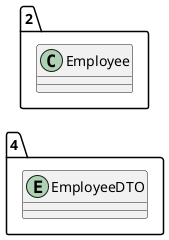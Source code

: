 @startuml 
allow_mixing
left to right direction
package "4"{
entity EmployeeDTO

}
package "2"{
class Employee
}
@enduml